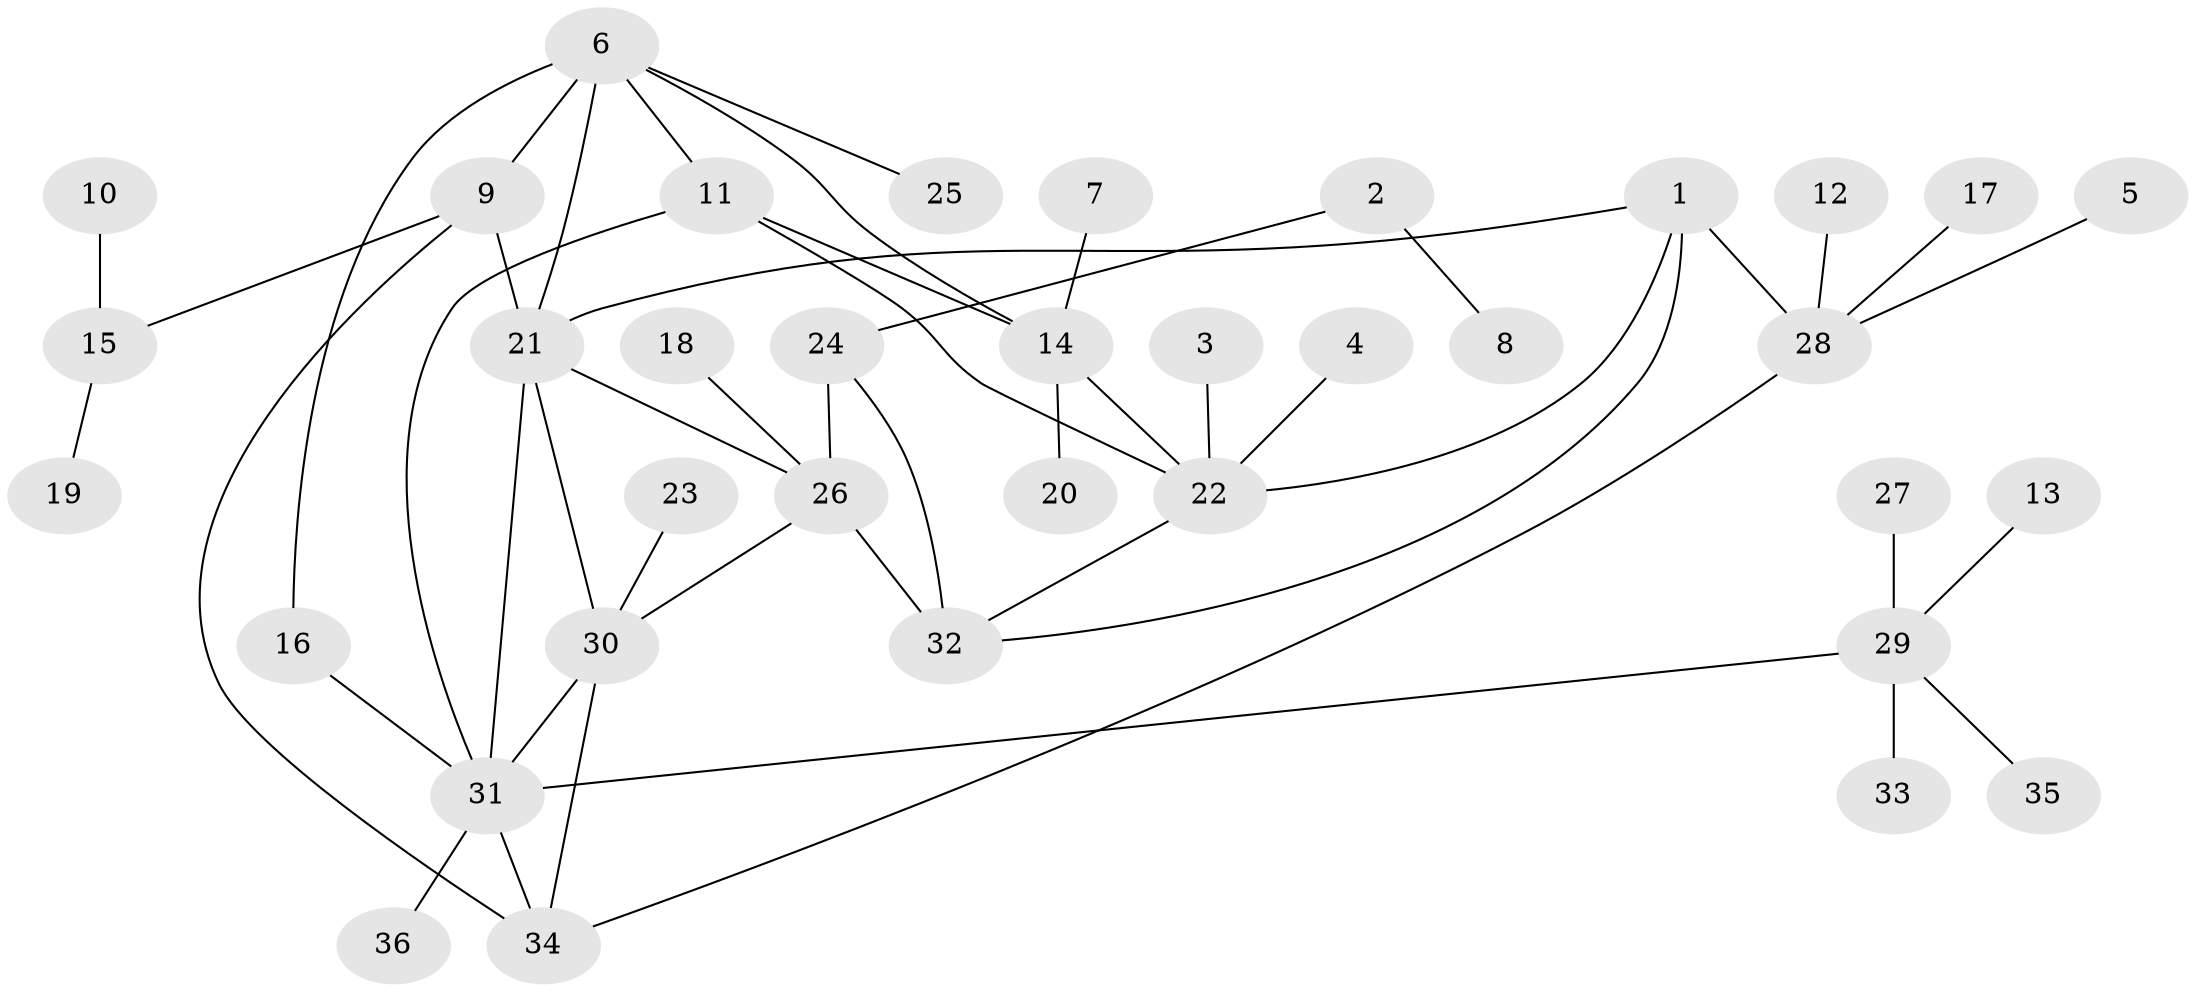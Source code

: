 // original degree distribution, {5: 0.06741573033707865, 9: 0.033707865168539325, 4: 0.033707865168539325, 6: 0.02247191011235955, 10: 0.011235955056179775, 8: 0.033707865168539325, 7: 0.0449438202247191, 1: 0.5730337078651685, 2: 0.15730337078651685, 3: 0.02247191011235955}
// Generated by graph-tools (version 1.1) at 2025/37/03/04/25 23:37:49]
// undirected, 36 vertices, 49 edges
graph export_dot {
  node [color=gray90,style=filled];
  1;
  2;
  3;
  4;
  5;
  6;
  7;
  8;
  9;
  10;
  11;
  12;
  13;
  14;
  15;
  16;
  17;
  18;
  19;
  20;
  21;
  22;
  23;
  24;
  25;
  26;
  27;
  28;
  29;
  30;
  31;
  32;
  33;
  34;
  35;
  36;
  1 -- 21 [weight=1.0];
  1 -- 22 [weight=1.0];
  1 -- 28 [weight=4.0];
  1 -- 32 [weight=1.0];
  2 -- 8 [weight=1.0];
  2 -- 24 [weight=1.0];
  3 -- 22 [weight=1.0];
  4 -- 22 [weight=1.0];
  5 -- 28 [weight=1.0];
  6 -- 9 [weight=2.0];
  6 -- 11 [weight=1.0];
  6 -- 14 [weight=1.0];
  6 -- 16 [weight=1.0];
  6 -- 21 [weight=1.0];
  6 -- 25 [weight=1.0];
  7 -- 14 [weight=1.0];
  9 -- 15 [weight=1.0];
  9 -- 21 [weight=2.0];
  9 -- 34 [weight=1.0];
  10 -- 15 [weight=1.0];
  11 -- 14 [weight=2.0];
  11 -- 22 [weight=2.0];
  11 -- 31 [weight=2.0];
  12 -- 28 [weight=1.0];
  13 -- 29 [weight=1.0];
  14 -- 20 [weight=1.0];
  14 -- 22 [weight=1.0];
  15 -- 19 [weight=1.0];
  16 -- 31 [weight=1.0];
  17 -- 28 [weight=1.0];
  18 -- 26 [weight=1.0];
  21 -- 26 [weight=1.0];
  21 -- 30 [weight=1.0];
  21 -- 31 [weight=1.0];
  22 -- 32 [weight=1.0];
  23 -- 30 [weight=1.0];
  24 -- 26 [weight=2.0];
  24 -- 32 [weight=1.0];
  26 -- 30 [weight=1.0];
  26 -- 32 [weight=2.0];
  27 -- 29 [weight=1.0];
  28 -- 34 [weight=1.0];
  29 -- 31 [weight=1.0];
  29 -- 33 [weight=1.0];
  29 -- 35 [weight=1.0];
  30 -- 31 [weight=2.0];
  30 -- 34 [weight=1.0];
  31 -- 34 [weight=2.0];
  31 -- 36 [weight=1.0];
}
